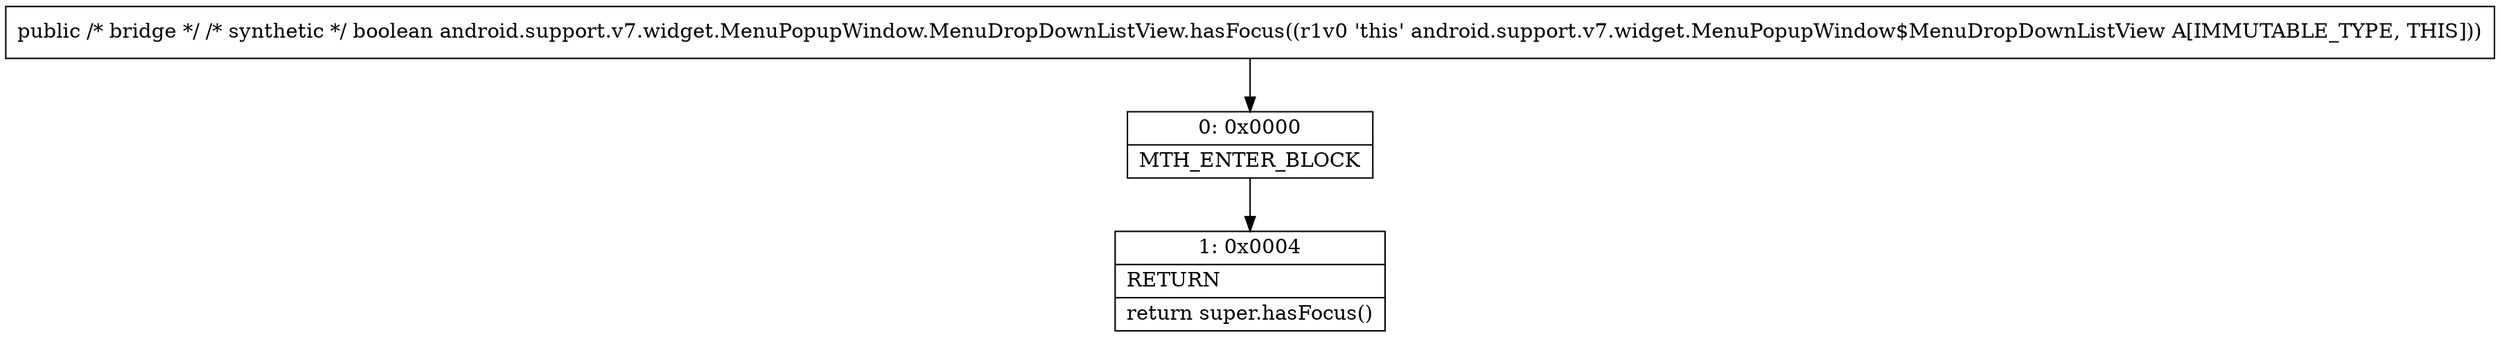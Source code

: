 digraph "CFG forandroid.support.v7.widget.MenuPopupWindow.MenuDropDownListView.hasFocus()Z" {
Node_0 [shape=record,label="{0\:\ 0x0000|MTH_ENTER_BLOCK\l}"];
Node_1 [shape=record,label="{1\:\ 0x0004|RETURN\l|return super.hasFocus()\l}"];
MethodNode[shape=record,label="{public \/* bridge *\/ \/* synthetic *\/ boolean android.support.v7.widget.MenuPopupWindow.MenuDropDownListView.hasFocus((r1v0 'this' android.support.v7.widget.MenuPopupWindow$MenuDropDownListView A[IMMUTABLE_TYPE, THIS])) }"];
MethodNode -> Node_0;
Node_0 -> Node_1;
}


